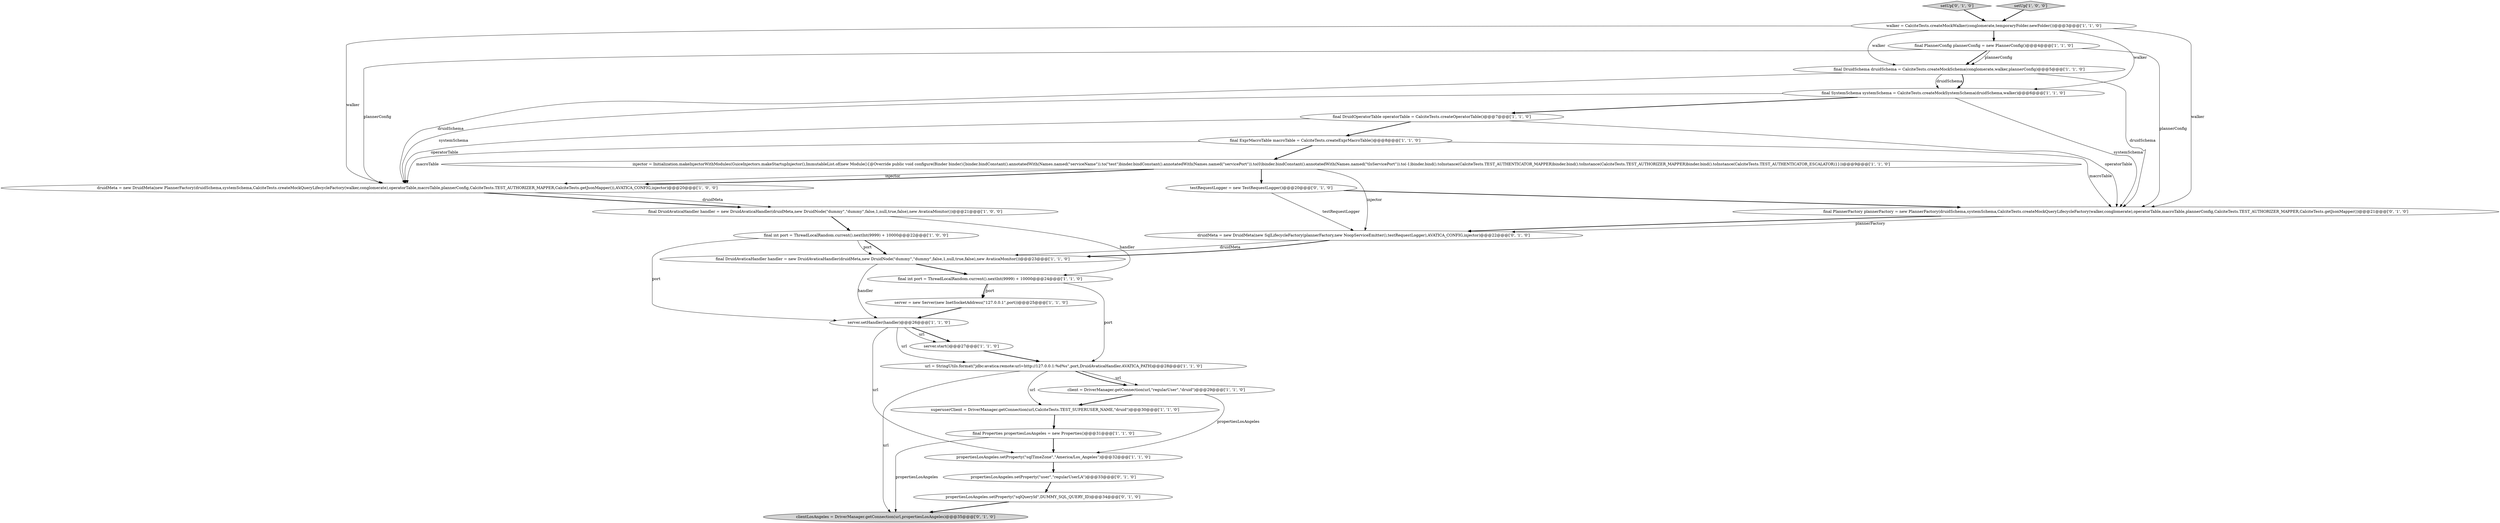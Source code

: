 digraph {
2 [style = filled, label = "druidMeta = new DruidMeta(new PlannerFactory(druidSchema,systemSchema,CalciteTests.createMockQueryLifecycleFactory(walker,conglomerate),operatorTable,macroTable,plannerConfig,CalciteTests.TEST_AUTHORIZER_MAPPER,CalciteTests.getJsonMapper()),AVATICA_CONFIG,injector)@@@20@@@['1', '0', '0']", fillcolor = white, shape = ellipse image = "AAA0AAABBB1BBB"];
20 [style = filled, label = "final DruidAvaticaHandler handler = new DruidAvaticaHandler(druidMeta,new DruidNode(\"dummy\",\"dummy\",false,1,null,true,false),new AvaticaMonitor())@@@23@@@['1', '1', '0']", fillcolor = white, shape = ellipse image = "AAA0AAABBB1BBB"];
15 [style = filled, label = "final DruidAvaticaHandler handler = new DruidAvaticaHandler(druidMeta,new DruidNode(\"dummy\",\"dummy\",false,1,null,true,false),new AvaticaMonitor())@@@21@@@['1', '0', '0']", fillcolor = white, shape = ellipse image = "AAA0AAABBB1BBB"];
17 [style = filled, label = "superuserClient = DriverManager.getConnection(url,CalciteTests.TEST_SUPERUSER_NAME,\"druid\")@@@30@@@['1', '1', '0']", fillcolor = white, shape = ellipse image = "AAA0AAABBB1BBB"];
9 [style = filled, label = "final Properties propertiesLosAngeles = new Properties()@@@31@@@['1', '1', '0']", fillcolor = white, shape = ellipse image = "AAA0AAABBB1BBB"];
14 [style = filled, label = "walker = CalciteTests.createMockWalker(conglomerate,temporaryFolder.newFolder())@@@3@@@['1', '1', '0']", fillcolor = white, shape = ellipse image = "AAA0AAABBB1BBB"];
24 [style = filled, label = "setUp['0', '1', '0']", fillcolor = lightgray, shape = diamond image = "AAA0AAABBB2BBB"];
26 [style = filled, label = "propertiesLosAngeles.setProperty(\"user\",\"regularUserLA\")@@@33@@@['0', '1', '0']", fillcolor = white, shape = ellipse image = "AAA0AAABBB2BBB"];
23 [style = filled, label = "testRequestLogger = new TestRequestLogger()@@@20@@@['0', '1', '0']", fillcolor = white, shape = ellipse image = "AAA0AAABBB2BBB"];
5 [style = filled, label = "propertiesLosAngeles.setProperty(\"sqlTimeZone\",\"America/Los_Angeles\")@@@32@@@['1', '1', '0']", fillcolor = white, shape = ellipse image = "AAA0AAABBB1BBB"];
12 [style = filled, label = "server.setHandler(handler)@@@26@@@['1', '1', '0']", fillcolor = white, shape = ellipse image = "AAA0AAABBB1BBB"];
18 [style = filled, label = "final int port = ThreadLocalRandom.current().nextInt(9999) + 10000@@@22@@@['1', '0', '0']", fillcolor = white, shape = ellipse image = "AAA0AAABBB1BBB"];
0 [style = filled, label = "server = new Server(new InetSocketAddress(\"127.0.0.1\",port))@@@25@@@['1', '1', '0']", fillcolor = white, shape = ellipse image = "AAA0AAABBB1BBB"];
21 [style = filled, label = "druidMeta = new DruidMeta(new SqlLifecycleFactory(plannerFactory,new NoopServiceEmitter(),testRequestLogger),AVATICA_CONFIG,injector)@@@22@@@['0', '1', '0']", fillcolor = white, shape = ellipse image = "AAA1AAABBB2BBB"];
10 [style = filled, label = "final PlannerConfig plannerConfig = new PlannerConfig()@@@4@@@['1', '1', '0']", fillcolor = white, shape = ellipse image = "AAA0AAABBB1BBB"];
11 [style = filled, label = "final SystemSchema systemSchema = CalciteTests.createMockSystemSchema(druidSchema,walker)@@@6@@@['1', '1', '0']", fillcolor = white, shape = ellipse image = "AAA0AAABBB1BBB"];
27 [style = filled, label = "clientLosAngeles = DriverManager.getConnection(url,propertiesLosAngeles)@@@35@@@['0', '1', '0']", fillcolor = lightgray, shape = ellipse image = "AAA0AAABBB2BBB"];
6 [style = filled, label = "final ExprMacroTable macroTable = CalciteTests.createExprMacroTable()@@@8@@@['1', '1', '0']", fillcolor = white, shape = ellipse image = "AAA0AAABBB1BBB"];
22 [style = filled, label = "final PlannerFactory plannerFactory = new PlannerFactory(druidSchema,systemSchema,CalciteTests.createMockQueryLifecycleFactory(walker,conglomerate),operatorTable,macroTable,plannerConfig,CalciteTests.TEST_AUTHORIZER_MAPPER,CalciteTests.getJsonMapper())@@@21@@@['0', '1', '0']", fillcolor = white, shape = ellipse image = "AAA1AAABBB2BBB"];
1 [style = filled, label = "injector = Initialization.makeInjectorWithModules(GuiceInjectors.makeStartupInjector(),ImmutableList.of(new Module(){@Override public void configure(Binder binder){binder.bindConstant().annotatedWith(Names.named(\"serviceName\")).to(\"test\")binder.bindConstant().annotatedWith(Names.named(\"servicePort\")).to(0)binder.bindConstant().annotatedWith(Names.named(\"tlsServicePort\")).to(-1)binder.bind().toInstance(CalciteTests.TEST_AUTHENTICATOR_MAPPER)binder.bind().toInstance(CalciteTests.TEST_AUTHORIZER_MAPPER)binder.bind().toInstance(CalciteTests.TEST_AUTHENTICATOR_ESCALATOR)}}))@@@9@@@['1', '1', '0']", fillcolor = white, shape = ellipse image = "AAA0AAABBB1BBB"];
25 [style = filled, label = "propertiesLosAngeles.setProperty(\"sqlQueryId\",DUMMY_SQL_QUERY_ID)@@@34@@@['0', '1', '0']", fillcolor = white, shape = ellipse image = "AAA1AAABBB2BBB"];
13 [style = filled, label = "final DruidSchema druidSchema = CalciteTests.createMockSchema(conglomerate,walker,plannerConfig)@@@5@@@['1', '1', '0']", fillcolor = white, shape = ellipse image = "AAA0AAABBB1BBB"];
8 [style = filled, label = "client = DriverManager.getConnection(url,\"regularUser\",\"druid\")@@@29@@@['1', '1', '0']", fillcolor = white, shape = ellipse image = "AAA0AAABBB1BBB"];
16 [style = filled, label = "final int port = ThreadLocalRandom.current().nextInt(9999) + 10000@@@24@@@['1', '1', '0']", fillcolor = white, shape = ellipse image = "AAA0AAABBB1BBB"];
7 [style = filled, label = "server.start()@@@27@@@['1', '1', '0']", fillcolor = white, shape = ellipse image = "AAA0AAABBB1BBB"];
4 [style = filled, label = "final DruidOperatorTable operatorTable = CalciteTests.createOperatorTable()@@@7@@@['1', '1', '0']", fillcolor = white, shape = ellipse image = "AAA0AAABBB1BBB"];
3 [style = filled, label = "setUp['1', '0', '0']", fillcolor = lightgray, shape = diamond image = "AAA0AAABBB1BBB"];
19 [style = filled, label = "url = StringUtils.format(\"jdbc:avatica:remote:url=http://127.0.0.1:%d%s\",port,DruidAvaticaHandler.AVATICA_PATH)@@@28@@@['1', '1', '0']", fillcolor = white, shape = ellipse image = "AAA0AAABBB1BBB"];
23->22 [style = bold, label=""];
12->7 [style = bold, label=""];
4->6 [style = bold, label=""];
6->2 [style = solid, label="macroTable"];
13->2 [style = solid, label="druidSchema"];
11->2 [style = solid, label="systemSchema"];
11->4 [style = bold, label=""];
10->2 [style = solid, label="plannerConfig"];
3->14 [style = bold, label=""];
19->8 [style = solid, label="url"];
18->20 [style = bold, label=""];
13->11 [style = solid, label="druidSchema"];
18->20 [style = solid, label="port"];
20->16 [style = bold, label=""];
2->15 [style = solid, label="druidMeta"];
14->22 [style = solid, label="walker"];
13->22 [style = solid, label="druidSchema"];
15->18 [style = bold, label=""];
4->2 [style = solid, label="operatorTable"];
14->2 [style = solid, label="walker"];
15->16 [style = solid, label="handler"];
19->8 [style = bold, label=""];
8->5 [style = solid, label="propertiesLosAngeles"];
9->27 [style = solid, label="propertiesLosAngeles"];
16->0 [style = bold, label=""];
23->21 [style = solid, label="testRequestLogger"];
1->21 [style = solid, label="injector"];
22->21 [style = solid, label="plannerFactory"];
1->23 [style = bold, label=""];
8->17 [style = bold, label=""];
14->13 [style = solid, label="walker"];
5->26 [style = bold, label=""];
4->22 [style = solid, label="operatorTable"];
12->19 [style = solid, label="url"];
18->12 [style = solid, label="port"];
21->20 [style = solid, label="druidMeta"];
16->19 [style = solid, label="port"];
26->25 [style = bold, label=""];
13->11 [style = bold, label=""];
10->22 [style = solid, label="plannerConfig"];
21->20 [style = bold, label=""];
10->13 [style = bold, label=""];
0->12 [style = bold, label=""];
17->9 [style = bold, label=""];
1->2 [style = solid, label="injector"];
19->27 [style = solid, label="url"];
11->22 [style = solid, label="systemSchema"];
12->7 [style = solid, label="url"];
22->21 [style = bold, label=""];
6->22 [style = solid, label="macroTable"];
7->19 [style = bold, label=""];
14->11 [style = solid, label="walker"];
19->17 [style = solid, label="url"];
24->14 [style = bold, label=""];
25->27 [style = bold, label=""];
14->10 [style = bold, label=""];
16->0 [style = solid, label="port"];
9->5 [style = bold, label=""];
6->1 [style = bold, label=""];
10->13 [style = solid, label="plannerConfig"];
1->2 [style = bold, label=""];
2->15 [style = bold, label=""];
20->12 [style = solid, label="handler"];
12->5 [style = solid, label="url"];
}
